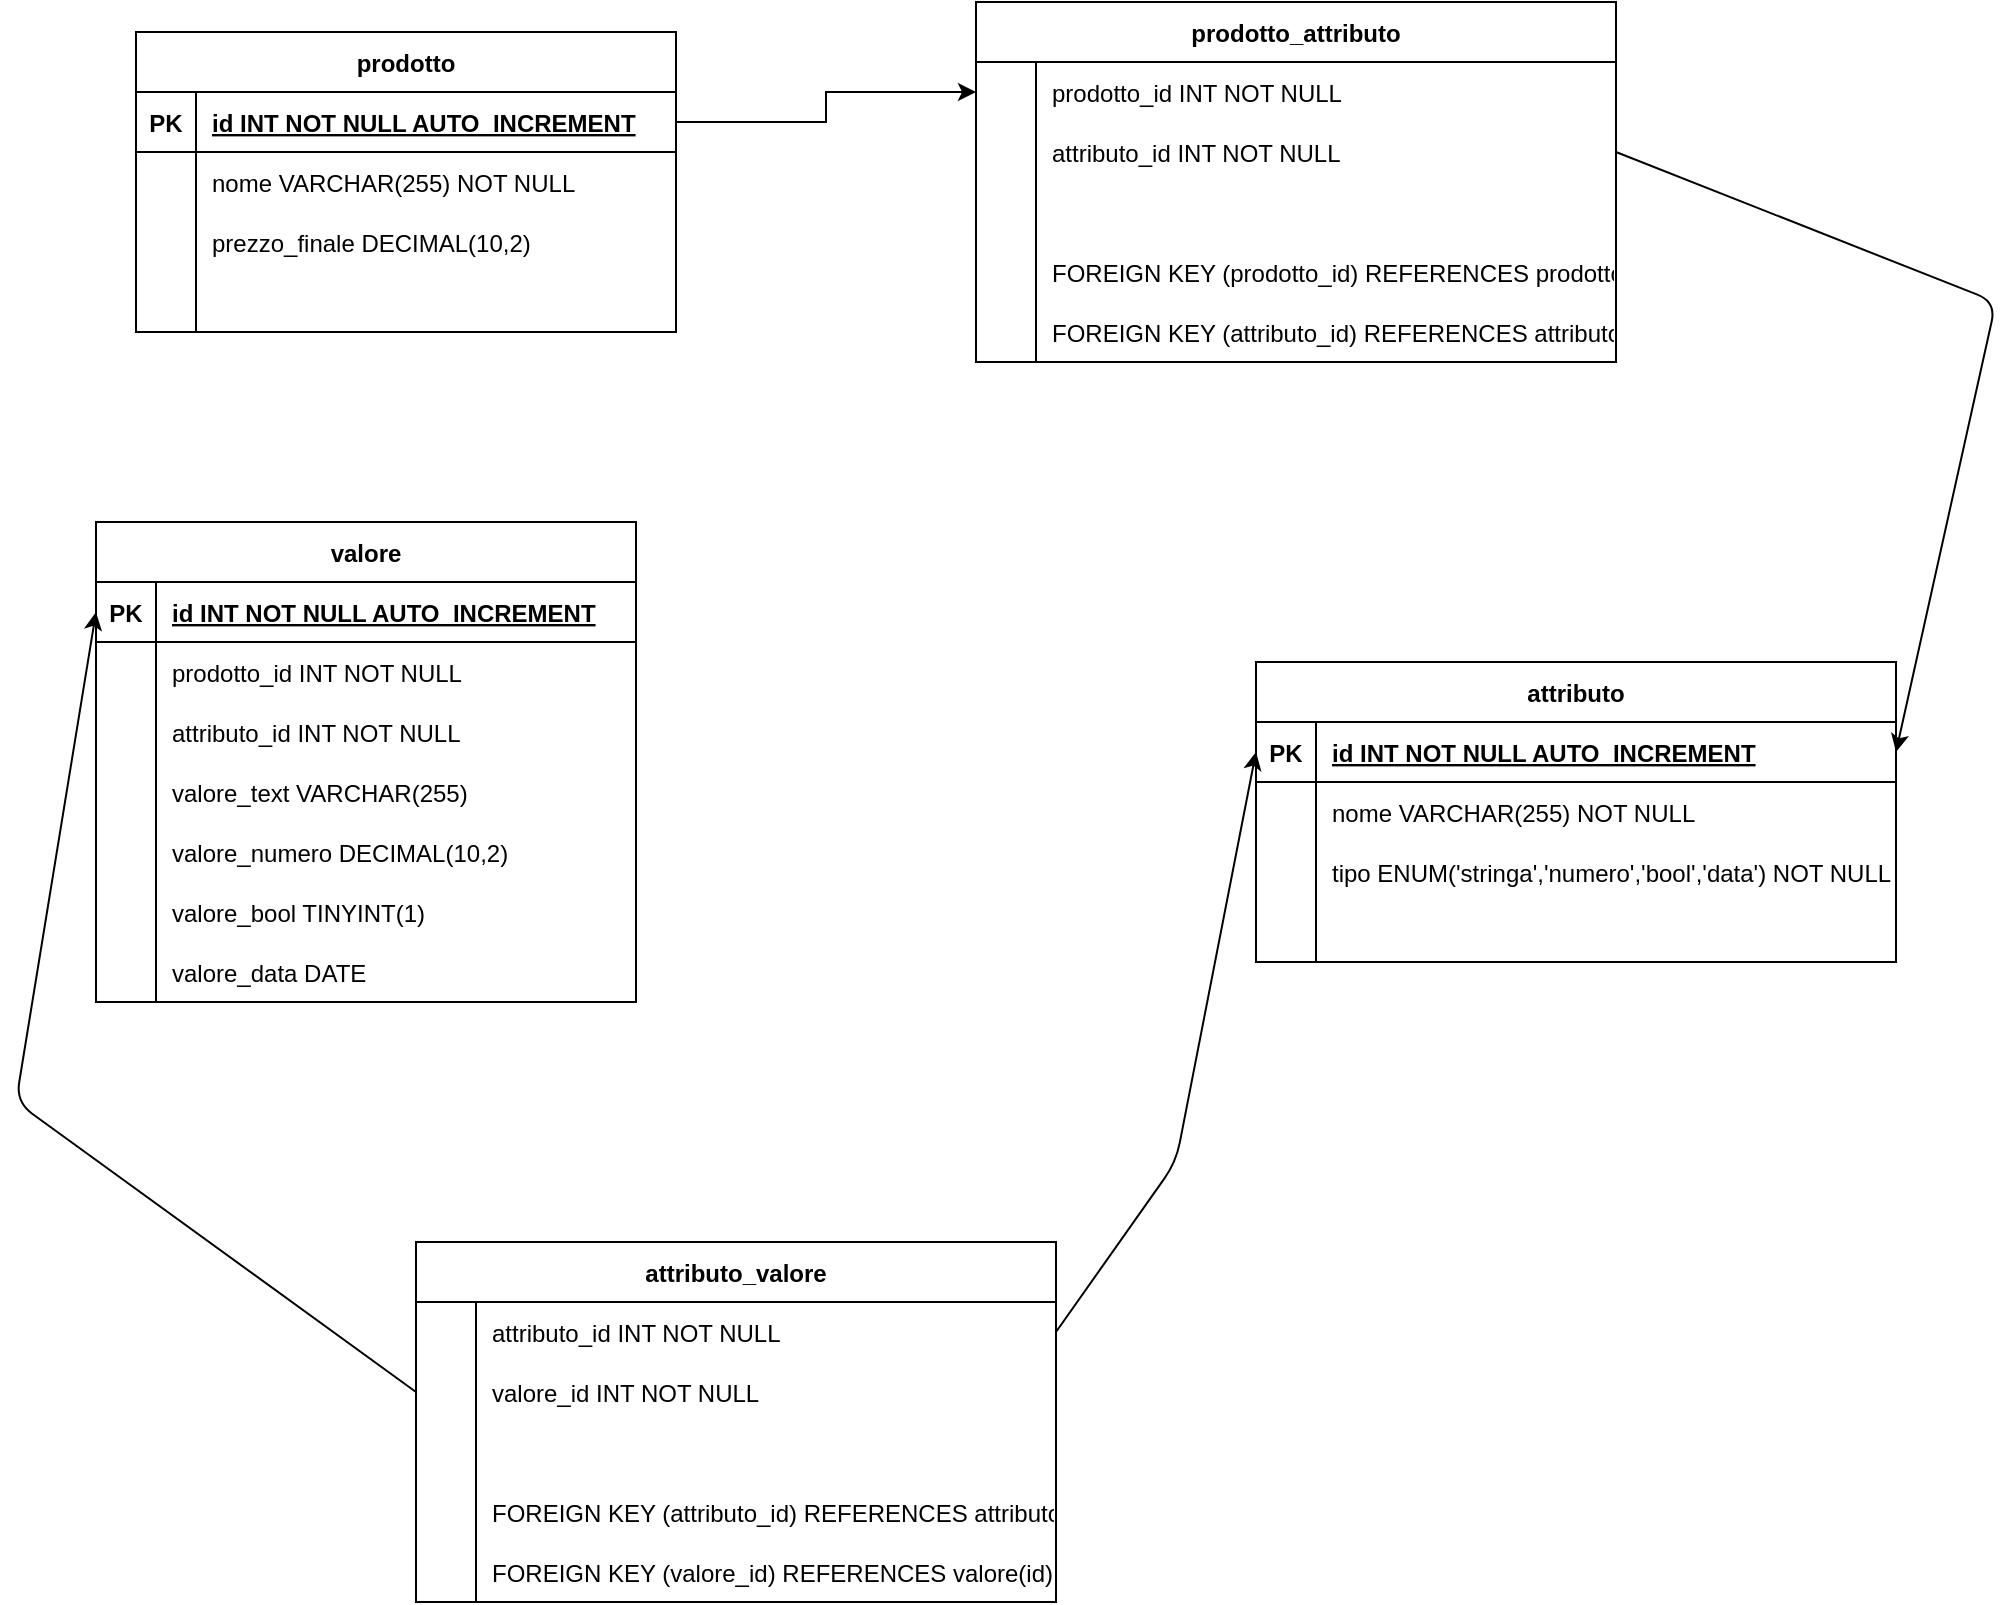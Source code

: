 <mxfile>
    <diagram id="OynADH-fN-pj2HeZMDAU" name="Pagina-1">
        <mxGraphModel dx="2020" dy="947" grid="1" gridSize="10" guides="1" tooltips="1" connect="1" arrows="1" fold="1" page="1" pageScale="1" pageWidth="827" pageHeight="1169" math="0" shadow="0">
            <root>
                <mxCell id="0"/>
                <mxCell id="1" parent="0"/>
                <mxCell id="3qwZoai-P2rGm9FJWeBZ-1" value="prodotto" style="shape=table;startSize=30;container=1;collapsible=1;childLayout=tableLayout;fixedRows=1;rowLines=0;fontStyle=1;align=center;resizeLast=1;" parent="1" vertex="1">
                    <mxGeometry x="-660" y="205" width="270" height="150" as="geometry"/>
                </mxCell>
                <mxCell id="3qwZoai-P2rGm9FJWeBZ-2" value="" style="shape=tableRow;horizontal=0;startSize=0;swimlaneHead=0;swimlaneBody=0;fillColor=none;collapsible=0;dropTarget=0;points=[[0,0.5],[1,0.5]];portConstraint=eastwest;strokeColor=inherit;top=0;left=0;right=0;bottom=1;" parent="3qwZoai-P2rGm9FJWeBZ-1" vertex="1">
                    <mxGeometry y="30" width="270" height="30" as="geometry"/>
                </mxCell>
                <mxCell id="3qwZoai-P2rGm9FJWeBZ-3" value="PK" style="shape=partialRectangle;overflow=hidden;connectable=0;fillColor=none;strokeColor=inherit;top=0;left=0;bottom=0;right=0;fontStyle=1;" parent="3qwZoai-P2rGm9FJWeBZ-2" vertex="1">
                    <mxGeometry width="30" height="30" as="geometry">
                        <mxRectangle width="30" height="30" as="alternateBounds"/>
                    </mxGeometry>
                </mxCell>
                <mxCell id="3qwZoai-P2rGm9FJWeBZ-4" value="id INT NOT NULL AUTO_INCREMENT" style="shape=partialRectangle;overflow=hidden;connectable=0;fillColor=none;align=left;strokeColor=inherit;top=0;left=0;bottom=0;right=0;spacingLeft=6;fontStyle=5;" parent="3qwZoai-P2rGm9FJWeBZ-2" vertex="1">
                    <mxGeometry x="30" width="240" height="30" as="geometry">
                        <mxRectangle width="240" height="30" as="alternateBounds"/>
                    </mxGeometry>
                </mxCell>
                <mxCell id="3qwZoai-P2rGm9FJWeBZ-5" value="" style="shape=tableRow;horizontal=0;startSize=0;swimlaneHead=0;swimlaneBody=0;fillColor=none;collapsible=0;dropTarget=0;points=[[0,0.5],[1,0.5]];portConstraint=eastwest;strokeColor=inherit;top=0;left=0;right=0;bottom=0;" parent="3qwZoai-P2rGm9FJWeBZ-1" vertex="1">
                    <mxGeometry y="60" width="270" height="30" as="geometry"/>
                </mxCell>
                <mxCell id="3qwZoai-P2rGm9FJWeBZ-6" value="" style="shape=partialRectangle;overflow=hidden;connectable=0;fillColor=none;strokeColor=inherit;top=0;left=0;bottom=0;right=0;" parent="3qwZoai-P2rGm9FJWeBZ-5" vertex="1">
                    <mxGeometry width="30" height="30" as="geometry">
                        <mxRectangle width="30" height="30" as="alternateBounds"/>
                    </mxGeometry>
                </mxCell>
                <mxCell id="3qwZoai-P2rGm9FJWeBZ-7" value="nome VARCHAR(255) NOT NULL" style="shape=partialRectangle;overflow=hidden;connectable=0;fillColor=none;align=left;strokeColor=inherit;top=0;left=0;bottom=0;right=0;spacingLeft=6;" parent="3qwZoai-P2rGm9FJWeBZ-5" vertex="1">
                    <mxGeometry x="30" width="240" height="30" as="geometry">
                        <mxRectangle width="240" height="30" as="alternateBounds"/>
                    </mxGeometry>
                </mxCell>
                <mxCell id="3qwZoai-P2rGm9FJWeBZ-8" value="" style="shape=tableRow;horizontal=0;startSize=0;swimlaneHead=0;swimlaneBody=0;fillColor=none;collapsible=0;dropTarget=0;points=[[0,0.5],[1,0.5]];portConstraint=eastwest;strokeColor=inherit;top=0;left=0;right=0;bottom=0;" parent="3qwZoai-P2rGm9FJWeBZ-1" vertex="1">
                    <mxGeometry y="90" width="270" height="30" as="geometry"/>
                </mxCell>
                <mxCell id="3qwZoai-P2rGm9FJWeBZ-9" value="" style="shape=partialRectangle;overflow=hidden;connectable=0;fillColor=none;strokeColor=inherit;top=0;left=0;bottom=0;right=0;" parent="3qwZoai-P2rGm9FJWeBZ-8" vertex="1">
                    <mxGeometry width="30" height="30" as="geometry">
                        <mxRectangle width="30" height="30" as="alternateBounds"/>
                    </mxGeometry>
                </mxCell>
                <mxCell id="3qwZoai-P2rGm9FJWeBZ-10" value="prezzo_finale DECIMAL(10,2)" style="shape=partialRectangle;overflow=hidden;connectable=0;fillColor=none;align=left;strokeColor=inherit;top=0;left=0;bottom=0;right=0;spacingLeft=6;" parent="3qwZoai-P2rGm9FJWeBZ-8" vertex="1">
                    <mxGeometry x="30" width="240" height="30" as="geometry">
                        <mxRectangle width="240" height="30" as="alternateBounds"/>
                    </mxGeometry>
                </mxCell>
                <mxCell id="3qwZoai-P2rGm9FJWeBZ-11" value="" style="shape=tableRow;horizontal=0;startSize=0;swimlaneHead=0;swimlaneBody=0;fillColor=none;collapsible=0;dropTarget=0;points=[[0,0.5],[1,0.5]];portConstraint=eastwest;strokeColor=inherit;top=0;left=0;right=0;bottom=0;" parent="3qwZoai-P2rGm9FJWeBZ-1" vertex="1">
                    <mxGeometry y="120" width="270" height="30" as="geometry"/>
                </mxCell>
                <mxCell id="3qwZoai-P2rGm9FJWeBZ-12" value="" style="shape=partialRectangle;overflow=hidden;connectable=0;fillColor=none;strokeColor=inherit;top=0;left=0;bottom=0;right=0;" parent="3qwZoai-P2rGm9FJWeBZ-11" vertex="1">
                    <mxGeometry width="30" height="30" as="geometry">
                        <mxRectangle width="30" height="30" as="alternateBounds"/>
                    </mxGeometry>
                </mxCell>
                <mxCell id="3qwZoai-P2rGm9FJWeBZ-13" value="" style="shape=partialRectangle;overflow=hidden;connectable=0;fillColor=none;align=left;strokeColor=inherit;top=0;left=0;bottom=0;right=0;spacingLeft=6;" parent="3qwZoai-P2rGm9FJWeBZ-11" vertex="1">
                    <mxGeometry x="30" width="240" height="30" as="geometry">
                        <mxRectangle width="240" height="30" as="alternateBounds"/>
                    </mxGeometry>
                </mxCell>
                <mxCell id="3qwZoai-P2rGm9FJWeBZ-14" value="attributo" style="shape=table;startSize=30;container=1;collapsible=1;childLayout=tableLayout;fixedRows=1;rowLines=0;fontStyle=1;align=center;resizeLast=1;" parent="1" vertex="1">
                    <mxGeometry x="-100" y="520" width="320" height="150" as="geometry"/>
                </mxCell>
                <mxCell id="3qwZoai-P2rGm9FJWeBZ-15" value="" style="shape=tableRow;horizontal=0;startSize=0;swimlaneHead=0;swimlaneBody=0;fillColor=none;collapsible=0;dropTarget=0;points=[[0,0.5],[1,0.5]];portConstraint=eastwest;strokeColor=inherit;top=0;left=0;right=0;bottom=1;" parent="3qwZoai-P2rGm9FJWeBZ-14" vertex="1">
                    <mxGeometry y="30" width="320" height="30" as="geometry"/>
                </mxCell>
                <mxCell id="3qwZoai-P2rGm9FJWeBZ-16" value="PK" style="shape=partialRectangle;overflow=hidden;connectable=0;fillColor=none;strokeColor=inherit;top=0;left=0;bottom=0;right=0;fontStyle=1;" parent="3qwZoai-P2rGm9FJWeBZ-15" vertex="1">
                    <mxGeometry width="30" height="30" as="geometry">
                        <mxRectangle width="30" height="30" as="alternateBounds"/>
                    </mxGeometry>
                </mxCell>
                <mxCell id="3qwZoai-P2rGm9FJWeBZ-17" value="id INT NOT NULL AUTO_INCREMENT" style="shape=partialRectangle;overflow=hidden;connectable=0;fillColor=none;align=left;strokeColor=inherit;top=0;left=0;bottom=0;right=0;spacingLeft=6;fontStyle=5;" parent="3qwZoai-P2rGm9FJWeBZ-15" vertex="1">
                    <mxGeometry x="30" width="290" height="30" as="geometry">
                        <mxRectangle width="290" height="30" as="alternateBounds"/>
                    </mxGeometry>
                </mxCell>
                <mxCell id="3qwZoai-P2rGm9FJWeBZ-18" value="" style="shape=tableRow;horizontal=0;startSize=0;swimlaneHead=0;swimlaneBody=0;fillColor=none;collapsible=0;dropTarget=0;points=[[0,0.5],[1,0.5]];portConstraint=eastwest;strokeColor=inherit;top=0;left=0;right=0;bottom=0;" parent="3qwZoai-P2rGm9FJWeBZ-14" vertex="1">
                    <mxGeometry y="60" width="320" height="30" as="geometry"/>
                </mxCell>
                <mxCell id="3qwZoai-P2rGm9FJWeBZ-19" value="" style="shape=partialRectangle;overflow=hidden;connectable=0;fillColor=none;strokeColor=inherit;top=0;left=0;bottom=0;right=0;" parent="3qwZoai-P2rGm9FJWeBZ-18" vertex="1">
                    <mxGeometry width="30" height="30" as="geometry">
                        <mxRectangle width="30" height="30" as="alternateBounds"/>
                    </mxGeometry>
                </mxCell>
                <mxCell id="3qwZoai-P2rGm9FJWeBZ-20" value="nome VARCHAR(255) NOT NULL" style="shape=partialRectangle;overflow=hidden;connectable=0;fillColor=none;align=left;strokeColor=inherit;top=0;left=0;bottom=0;right=0;spacingLeft=6;" parent="3qwZoai-P2rGm9FJWeBZ-18" vertex="1">
                    <mxGeometry x="30" width="290" height="30" as="geometry">
                        <mxRectangle width="290" height="30" as="alternateBounds"/>
                    </mxGeometry>
                </mxCell>
                <mxCell id="3qwZoai-P2rGm9FJWeBZ-21" value="" style="shape=tableRow;horizontal=0;startSize=0;swimlaneHead=0;swimlaneBody=0;fillColor=none;collapsible=0;dropTarget=0;points=[[0,0.5],[1,0.5]];portConstraint=eastwest;strokeColor=inherit;top=0;left=0;right=0;bottom=0;" parent="3qwZoai-P2rGm9FJWeBZ-14" vertex="1">
                    <mxGeometry y="90" width="320" height="30" as="geometry"/>
                </mxCell>
                <mxCell id="3qwZoai-P2rGm9FJWeBZ-22" value="" style="shape=partialRectangle;overflow=hidden;connectable=0;fillColor=none;strokeColor=inherit;top=0;left=0;bottom=0;right=0;" parent="3qwZoai-P2rGm9FJWeBZ-21" vertex="1">
                    <mxGeometry width="30" height="30" as="geometry">
                        <mxRectangle width="30" height="30" as="alternateBounds"/>
                    </mxGeometry>
                </mxCell>
                <mxCell id="3qwZoai-P2rGm9FJWeBZ-23" value="tipo ENUM('stringa','numero','bool','data') NOT NULL" style="shape=partialRectangle;overflow=hidden;connectable=0;fillColor=none;align=left;strokeColor=inherit;top=0;left=0;bottom=0;right=0;spacingLeft=6;" parent="3qwZoai-P2rGm9FJWeBZ-21" vertex="1">
                    <mxGeometry x="30" width="290" height="30" as="geometry">
                        <mxRectangle width="290" height="30" as="alternateBounds"/>
                    </mxGeometry>
                </mxCell>
                <mxCell id="3qwZoai-P2rGm9FJWeBZ-24" value="" style="shape=tableRow;horizontal=0;startSize=0;swimlaneHead=0;swimlaneBody=0;fillColor=none;collapsible=0;dropTarget=0;points=[[0,0.5],[1,0.5]];portConstraint=eastwest;strokeColor=inherit;top=0;left=0;right=0;bottom=0;" parent="3qwZoai-P2rGm9FJWeBZ-14" vertex="1">
                    <mxGeometry y="120" width="320" height="30" as="geometry"/>
                </mxCell>
                <mxCell id="3qwZoai-P2rGm9FJWeBZ-25" value="" style="shape=partialRectangle;overflow=hidden;connectable=0;fillColor=none;strokeColor=inherit;top=0;left=0;bottom=0;right=0;" parent="3qwZoai-P2rGm9FJWeBZ-24" vertex="1">
                    <mxGeometry width="30" height="30" as="geometry">
                        <mxRectangle width="30" height="30" as="alternateBounds"/>
                    </mxGeometry>
                </mxCell>
                <mxCell id="3qwZoai-P2rGm9FJWeBZ-26" value="" style="shape=partialRectangle;overflow=hidden;connectable=0;fillColor=none;align=left;strokeColor=inherit;top=0;left=0;bottom=0;right=0;spacingLeft=6;" parent="3qwZoai-P2rGm9FJWeBZ-24" vertex="1">
                    <mxGeometry x="30" width="290" height="30" as="geometry">
                        <mxRectangle width="290" height="30" as="alternateBounds"/>
                    </mxGeometry>
                </mxCell>
                <mxCell id="3qwZoai-P2rGm9FJWeBZ-27" value="valore" style="shape=table;startSize=30;container=1;collapsible=1;childLayout=tableLayout;fixedRows=1;rowLines=0;fontStyle=1;align=center;resizeLast=1;" parent="1" vertex="1">
                    <mxGeometry x="-680" y="450" width="270" height="240" as="geometry"/>
                </mxCell>
                <mxCell id="3qwZoai-P2rGm9FJWeBZ-28" value="" style="shape=tableRow;horizontal=0;startSize=0;swimlaneHead=0;swimlaneBody=0;fillColor=none;collapsible=0;dropTarget=0;points=[[0,0.5],[1,0.5]];portConstraint=eastwest;strokeColor=inherit;top=0;left=0;right=0;bottom=1;" parent="3qwZoai-P2rGm9FJWeBZ-27" vertex="1">
                    <mxGeometry y="30" width="270" height="30" as="geometry"/>
                </mxCell>
                <mxCell id="3qwZoai-P2rGm9FJWeBZ-29" value="PK" style="shape=partialRectangle;overflow=hidden;connectable=0;fillColor=none;strokeColor=inherit;top=0;left=0;bottom=0;right=0;fontStyle=1;" parent="3qwZoai-P2rGm9FJWeBZ-28" vertex="1">
                    <mxGeometry width="30" height="30" as="geometry">
                        <mxRectangle width="30" height="30" as="alternateBounds"/>
                    </mxGeometry>
                </mxCell>
                <mxCell id="3qwZoai-P2rGm9FJWeBZ-30" value="id INT NOT NULL AUTO_INCREMENT" style="shape=partialRectangle;overflow=hidden;connectable=0;fillColor=none;align=left;strokeColor=inherit;top=0;left=0;bottom=0;right=0;spacingLeft=6;fontStyle=5;" parent="3qwZoai-P2rGm9FJWeBZ-28" vertex="1">
                    <mxGeometry x="30" width="240" height="30" as="geometry">
                        <mxRectangle width="240" height="30" as="alternateBounds"/>
                    </mxGeometry>
                </mxCell>
                <mxCell id="3qwZoai-P2rGm9FJWeBZ-31" value="" style="shape=tableRow;horizontal=0;startSize=0;swimlaneHead=0;swimlaneBody=0;fillColor=none;collapsible=0;dropTarget=0;points=[[0,0.5],[1,0.5]];portConstraint=eastwest;strokeColor=inherit;top=0;left=0;right=0;bottom=0;" parent="3qwZoai-P2rGm9FJWeBZ-27" vertex="1">
                    <mxGeometry y="60" width="270" height="30" as="geometry"/>
                </mxCell>
                <mxCell id="3qwZoai-P2rGm9FJWeBZ-32" value="" style="shape=partialRectangle;overflow=hidden;connectable=0;fillColor=none;strokeColor=inherit;top=0;left=0;bottom=0;right=0;" parent="3qwZoai-P2rGm9FJWeBZ-31" vertex="1">
                    <mxGeometry width="30" height="30" as="geometry">
                        <mxRectangle width="30" height="30" as="alternateBounds"/>
                    </mxGeometry>
                </mxCell>
                <mxCell id="3qwZoai-P2rGm9FJWeBZ-33" value="prodotto_id INT NOT NULL" style="shape=partialRectangle;overflow=hidden;connectable=0;fillColor=none;align=left;strokeColor=inherit;top=0;left=0;bottom=0;right=0;spacingLeft=6;" parent="3qwZoai-P2rGm9FJWeBZ-31" vertex="1">
                    <mxGeometry x="30" width="240" height="30" as="geometry">
                        <mxRectangle width="240" height="30" as="alternateBounds"/>
                    </mxGeometry>
                </mxCell>
                <mxCell id="3qwZoai-P2rGm9FJWeBZ-34" value="" style="shape=tableRow;horizontal=0;startSize=0;swimlaneHead=0;swimlaneBody=0;fillColor=none;collapsible=0;dropTarget=0;points=[[0,0.5],[1,0.5]];portConstraint=eastwest;strokeColor=inherit;top=0;left=0;right=0;bottom=0;" parent="3qwZoai-P2rGm9FJWeBZ-27" vertex="1">
                    <mxGeometry y="90" width="270" height="30" as="geometry"/>
                </mxCell>
                <mxCell id="3qwZoai-P2rGm9FJWeBZ-35" value="" style="shape=partialRectangle;overflow=hidden;connectable=0;fillColor=none;strokeColor=inherit;top=0;left=0;bottom=0;right=0;" parent="3qwZoai-P2rGm9FJWeBZ-34" vertex="1">
                    <mxGeometry width="30" height="30" as="geometry">
                        <mxRectangle width="30" height="30" as="alternateBounds"/>
                    </mxGeometry>
                </mxCell>
                <mxCell id="3qwZoai-P2rGm9FJWeBZ-36" value="attributo_id INT NOT NULL" style="shape=partialRectangle;overflow=hidden;connectable=0;fillColor=none;align=left;strokeColor=inherit;top=0;left=0;bottom=0;right=0;spacingLeft=6;" parent="3qwZoai-P2rGm9FJWeBZ-34" vertex="1">
                    <mxGeometry x="30" width="240" height="30" as="geometry">
                        <mxRectangle width="240" height="30" as="alternateBounds"/>
                    </mxGeometry>
                </mxCell>
                <mxCell id="3qwZoai-P2rGm9FJWeBZ-37" value="" style="shape=tableRow;horizontal=0;startSize=0;swimlaneHead=0;swimlaneBody=0;fillColor=none;collapsible=0;dropTarget=0;points=[[0,0.5],[1,0.5]];portConstraint=eastwest;strokeColor=inherit;top=0;left=0;right=0;bottom=0;" parent="3qwZoai-P2rGm9FJWeBZ-27" vertex="1">
                    <mxGeometry y="120" width="270" height="30" as="geometry"/>
                </mxCell>
                <mxCell id="3qwZoai-P2rGm9FJWeBZ-38" value="" style="shape=partialRectangle;overflow=hidden;connectable=0;fillColor=none;strokeColor=inherit;top=0;left=0;bottom=0;right=0;" parent="3qwZoai-P2rGm9FJWeBZ-37" vertex="1">
                    <mxGeometry width="30" height="30" as="geometry">
                        <mxRectangle width="30" height="30" as="alternateBounds"/>
                    </mxGeometry>
                </mxCell>
                <mxCell id="3qwZoai-P2rGm9FJWeBZ-39" value="valore_text VARCHAR(255)" style="shape=partialRectangle;overflow=hidden;connectable=0;fillColor=none;align=left;strokeColor=inherit;top=0;left=0;bottom=0;right=0;spacingLeft=6;" parent="3qwZoai-P2rGm9FJWeBZ-37" vertex="1">
                    <mxGeometry x="30" width="240" height="30" as="geometry">
                        <mxRectangle width="240" height="30" as="alternateBounds"/>
                    </mxGeometry>
                </mxCell>
                <mxCell id="3qwZoai-P2rGm9FJWeBZ-40" value="" style="shape=tableRow;horizontal=0;startSize=0;swimlaneHead=0;swimlaneBody=0;fillColor=none;collapsible=0;dropTarget=0;points=[[0,0.5],[1,0.5]];portConstraint=eastwest;strokeColor=inherit;top=0;left=0;right=0;bottom=0;" parent="3qwZoai-P2rGm9FJWeBZ-27" vertex="1">
                    <mxGeometry y="150" width="270" height="30" as="geometry"/>
                </mxCell>
                <mxCell id="3qwZoai-P2rGm9FJWeBZ-41" value="" style="shape=partialRectangle;overflow=hidden;connectable=0;fillColor=none;strokeColor=inherit;top=0;left=0;bottom=0;right=0;" parent="3qwZoai-P2rGm9FJWeBZ-40" vertex="1">
                    <mxGeometry width="30" height="30" as="geometry">
                        <mxRectangle width="30" height="30" as="alternateBounds"/>
                    </mxGeometry>
                </mxCell>
                <mxCell id="3qwZoai-P2rGm9FJWeBZ-42" value="valore_numero DECIMAL(10,2)" style="shape=partialRectangle;overflow=hidden;connectable=0;fillColor=none;align=left;strokeColor=inherit;top=0;left=0;bottom=0;right=0;spacingLeft=6;" parent="3qwZoai-P2rGm9FJWeBZ-40" vertex="1">
                    <mxGeometry x="30" width="240" height="30" as="geometry">
                        <mxRectangle width="240" height="30" as="alternateBounds"/>
                    </mxGeometry>
                </mxCell>
                <mxCell id="3qwZoai-P2rGm9FJWeBZ-43" value="" style="shape=tableRow;horizontal=0;startSize=0;swimlaneHead=0;swimlaneBody=0;fillColor=none;collapsible=0;dropTarget=0;points=[[0,0.5],[1,0.5]];portConstraint=eastwest;strokeColor=inherit;top=0;left=0;right=0;bottom=0;" parent="3qwZoai-P2rGm9FJWeBZ-27" vertex="1">
                    <mxGeometry y="180" width="270" height="30" as="geometry"/>
                </mxCell>
                <mxCell id="3qwZoai-P2rGm9FJWeBZ-44" value="" style="shape=partialRectangle;overflow=hidden;connectable=0;fillColor=none;strokeColor=inherit;top=0;left=0;bottom=0;right=0;" parent="3qwZoai-P2rGm9FJWeBZ-43" vertex="1">
                    <mxGeometry width="30" height="30" as="geometry">
                        <mxRectangle width="30" height="30" as="alternateBounds"/>
                    </mxGeometry>
                </mxCell>
                <mxCell id="3qwZoai-P2rGm9FJWeBZ-45" value="valore_bool TINYINT(1)" style="shape=partialRectangle;overflow=hidden;connectable=0;fillColor=none;align=left;strokeColor=inherit;top=0;left=0;bottom=0;right=0;spacingLeft=6;" parent="3qwZoai-P2rGm9FJWeBZ-43" vertex="1">
                    <mxGeometry x="30" width="240" height="30" as="geometry">
                        <mxRectangle width="240" height="30" as="alternateBounds"/>
                    </mxGeometry>
                </mxCell>
                <mxCell id="3qwZoai-P2rGm9FJWeBZ-46" value="" style="shape=tableRow;horizontal=0;startSize=0;swimlaneHead=0;swimlaneBody=0;fillColor=none;collapsible=0;dropTarget=0;points=[[0,0.5],[1,0.5]];portConstraint=eastwest;strokeColor=inherit;top=0;left=0;right=0;bottom=0;" parent="3qwZoai-P2rGm9FJWeBZ-27" vertex="1">
                    <mxGeometry y="210" width="270" height="30" as="geometry"/>
                </mxCell>
                <mxCell id="3qwZoai-P2rGm9FJWeBZ-47" value="" style="shape=partialRectangle;overflow=hidden;connectable=0;fillColor=none;strokeColor=inherit;top=0;left=0;bottom=0;right=0;" parent="3qwZoai-P2rGm9FJWeBZ-46" vertex="1">
                    <mxGeometry width="30" height="30" as="geometry">
                        <mxRectangle width="30" height="30" as="alternateBounds"/>
                    </mxGeometry>
                </mxCell>
                <mxCell id="3qwZoai-P2rGm9FJWeBZ-48" value="valore_data DATE" style="shape=partialRectangle;overflow=hidden;connectable=0;fillColor=none;align=left;strokeColor=inherit;top=0;left=0;bottom=0;right=0;spacingLeft=6;" parent="3qwZoai-P2rGm9FJWeBZ-46" vertex="1">
                    <mxGeometry x="30" width="240" height="30" as="geometry">
                        <mxRectangle width="240" height="30" as="alternateBounds"/>
                    </mxGeometry>
                </mxCell>
                <mxCell id="3qwZoai-P2rGm9FJWeBZ-49" value="prodotto_attributo" style="shape=table;startSize=30;container=1;collapsible=1;childLayout=tableLayout;fixedRows=1;rowLines=0;fontStyle=1;align=center;resizeLast=1;" parent="1" vertex="1">
                    <mxGeometry x="-240" y="190" width="320" height="180" as="geometry"/>
                </mxCell>
                <mxCell id="3qwZoai-P2rGm9FJWeBZ-50" value="" style="shape=tableRow;horizontal=0;startSize=0;swimlaneHead=0;swimlaneBody=0;fillColor=none;collapsible=0;dropTarget=0;points=[[0,0.5],[1,0.5]];portConstraint=eastwest;strokeColor=inherit;top=0;left=0;right=0;bottom=0;" parent="3qwZoai-P2rGm9FJWeBZ-49" vertex="1">
                    <mxGeometry y="30" width="320" height="30" as="geometry"/>
                </mxCell>
                <mxCell id="3qwZoai-P2rGm9FJWeBZ-51" value="" style="shape=partialRectangle;overflow=hidden;connectable=0;fillColor=none;strokeColor=inherit;top=0;left=0;bottom=0;right=0;" parent="3qwZoai-P2rGm9FJWeBZ-50" vertex="1">
                    <mxGeometry width="30" height="30" as="geometry">
                        <mxRectangle width="30" height="30" as="alternateBounds"/>
                    </mxGeometry>
                </mxCell>
                <mxCell id="3qwZoai-P2rGm9FJWeBZ-52" value="prodotto_id INT NOT NULL" style="shape=partialRectangle;overflow=hidden;connectable=0;fillColor=none;align=left;strokeColor=inherit;top=0;left=0;bottom=0;right=0;spacingLeft=6;" parent="3qwZoai-P2rGm9FJWeBZ-50" vertex="1">
                    <mxGeometry x="30" width="290" height="30" as="geometry">
                        <mxRectangle width="290" height="30" as="alternateBounds"/>
                    </mxGeometry>
                </mxCell>
                <mxCell id="3qwZoai-P2rGm9FJWeBZ-53" value="" style="shape=tableRow;horizontal=0;startSize=0;swimlaneHead=0;swimlaneBody=0;fillColor=none;collapsible=0;dropTarget=0;points=[[0,0.5],[1,0.5]];portConstraint=eastwest;strokeColor=inherit;top=0;left=0;right=0;bottom=0;" parent="3qwZoai-P2rGm9FJWeBZ-49" vertex="1">
                    <mxGeometry y="60" width="320" height="30" as="geometry"/>
                </mxCell>
                <mxCell id="3qwZoai-P2rGm9FJWeBZ-54" value="" style="shape=partialRectangle;overflow=hidden;connectable=0;fillColor=none;strokeColor=inherit;top=0;left=0;bottom=0;right=0;" parent="3qwZoai-P2rGm9FJWeBZ-53" vertex="1">
                    <mxGeometry width="30" height="30" as="geometry">
                        <mxRectangle width="30" height="30" as="alternateBounds"/>
                    </mxGeometry>
                </mxCell>
                <mxCell id="3qwZoai-P2rGm9FJWeBZ-55" value="attributo_id INT NOT NULL" style="shape=partialRectangle;overflow=hidden;connectable=0;fillColor=none;align=left;strokeColor=inherit;top=0;left=0;bottom=0;right=0;spacingLeft=6;" parent="3qwZoai-P2rGm9FJWeBZ-53" vertex="1">
                    <mxGeometry x="30" width="290" height="30" as="geometry">
                        <mxRectangle width="290" height="30" as="alternateBounds"/>
                    </mxGeometry>
                </mxCell>
                <mxCell id="3qwZoai-P2rGm9FJWeBZ-56" value="" style="shape=tableRow;horizontal=0;startSize=0;swimlaneHead=0;swimlaneBody=0;fillColor=none;collapsible=0;dropTarget=0;points=[[0,0.5],[1,0.5]];portConstraint=eastwest;strokeColor=inherit;top=0;left=0;right=0;bottom=0;" parent="3qwZoai-P2rGm9FJWeBZ-49" vertex="1">
                    <mxGeometry y="90" width="320" height="30" as="geometry"/>
                </mxCell>
                <mxCell id="3qwZoai-P2rGm9FJWeBZ-57" value="" style="shape=partialRectangle;overflow=hidden;connectable=0;fillColor=none;strokeColor=inherit;top=0;left=0;bottom=0;right=0;" parent="3qwZoai-P2rGm9FJWeBZ-56" vertex="1">
                    <mxGeometry width="30" height="30" as="geometry">
                        <mxRectangle width="30" height="30" as="alternateBounds"/>
                    </mxGeometry>
                </mxCell>
                <mxCell id="3qwZoai-P2rGm9FJWeBZ-58" value="" style="shape=partialRectangle;overflow=hidden;connectable=0;fillColor=none;align=left;strokeColor=inherit;top=0;left=0;bottom=0;right=0;spacingLeft=6;" parent="3qwZoai-P2rGm9FJWeBZ-56" vertex="1">
                    <mxGeometry x="30" width="290" height="30" as="geometry">
                        <mxRectangle width="290" height="30" as="alternateBounds"/>
                    </mxGeometry>
                </mxCell>
                <mxCell id="3qwZoai-P2rGm9FJWeBZ-59" value="" style="shape=tableRow;horizontal=0;startSize=0;swimlaneHead=0;swimlaneBody=0;fillColor=none;collapsible=0;dropTarget=0;points=[[0,0.5],[1,0.5]];portConstraint=eastwest;strokeColor=inherit;top=0;left=0;right=0;bottom=0;" parent="3qwZoai-P2rGm9FJWeBZ-49" vertex="1">
                    <mxGeometry y="120" width="320" height="30" as="geometry"/>
                </mxCell>
                <mxCell id="3qwZoai-P2rGm9FJWeBZ-60" value="" style="shape=partialRectangle;overflow=hidden;connectable=0;fillColor=none;strokeColor=inherit;top=0;left=0;bottom=0;right=0;" parent="3qwZoai-P2rGm9FJWeBZ-59" vertex="1">
                    <mxGeometry width="30" height="30" as="geometry">
                        <mxRectangle width="30" height="30" as="alternateBounds"/>
                    </mxGeometry>
                </mxCell>
                <mxCell id="3qwZoai-P2rGm9FJWeBZ-61" value="FOREIGN KEY (prodotto_id) REFERENCES prodotto(id)" style="shape=partialRectangle;overflow=hidden;connectable=0;fillColor=none;align=left;strokeColor=inherit;top=0;left=0;bottom=0;right=0;spacingLeft=6;" parent="3qwZoai-P2rGm9FJWeBZ-59" vertex="1">
                    <mxGeometry x="30" width="290" height="30" as="geometry">
                        <mxRectangle width="290" height="30" as="alternateBounds"/>
                    </mxGeometry>
                </mxCell>
                <mxCell id="3qwZoai-P2rGm9FJWeBZ-62" value="" style="shape=tableRow;horizontal=0;startSize=0;swimlaneHead=0;swimlaneBody=0;fillColor=none;collapsible=0;dropTarget=0;points=[[0,0.5],[1,0.5]];portConstraint=eastwest;strokeColor=inherit;top=0;left=0;right=0;bottom=0;" parent="3qwZoai-P2rGm9FJWeBZ-49" vertex="1">
                    <mxGeometry y="150" width="320" height="30" as="geometry"/>
                </mxCell>
                <mxCell id="3qwZoai-P2rGm9FJWeBZ-63" value="" style="shape=partialRectangle;overflow=hidden;connectable=0;fillColor=none;strokeColor=inherit;top=0;left=0;bottom=0;right=0;" parent="3qwZoai-P2rGm9FJWeBZ-62" vertex="1">
                    <mxGeometry width="30" height="30" as="geometry">
                        <mxRectangle width="30" height="30" as="alternateBounds"/>
                    </mxGeometry>
                </mxCell>
                <mxCell id="3qwZoai-P2rGm9FJWeBZ-64" value="FOREIGN KEY (attributo_id) REFERENCES attributo(id)" style="shape=partialRectangle;overflow=hidden;connectable=0;fillColor=none;align=left;strokeColor=inherit;top=0;left=0;bottom=0;right=0;spacingLeft=6;" parent="3qwZoai-P2rGm9FJWeBZ-62" vertex="1">
                    <mxGeometry x="30" width="290" height="30" as="geometry">
                        <mxRectangle width="290" height="30" as="alternateBounds"/>
                    </mxGeometry>
                </mxCell>
                <mxCell id="3qwZoai-P2rGm9FJWeBZ-65" value="attributo_valore" style="shape=table;startSize=30;container=1;collapsible=1;childLayout=tableLayout;fixedRows=1;rowLines=0;fontStyle=1;align=center;resizeLast=1;" parent="1" vertex="1">
                    <mxGeometry x="-520" y="810" width="320" height="180" as="geometry"/>
                </mxCell>
                <mxCell id="3qwZoai-P2rGm9FJWeBZ-66" value="" style="shape=tableRow;horizontal=0;startSize=0;swimlaneHead=0;swimlaneBody=0;fillColor=none;collapsible=0;dropTarget=0;points=[[0,0.5],[1,0.5]];portConstraint=eastwest;strokeColor=inherit;top=0;left=0;right=0;bottom=0;" parent="3qwZoai-P2rGm9FJWeBZ-65" vertex="1">
                    <mxGeometry y="30" width="320" height="30" as="geometry"/>
                </mxCell>
                <mxCell id="3qwZoai-P2rGm9FJWeBZ-67" value="" style="shape=partialRectangle;overflow=hidden;connectable=0;fillColor=none;strokeColor=inherit;top=0;left=0;bottom=0;right=0;" parent="3qwZoai-P2rGm9FJWeBZ-66" vertex="1">
                    <mxGeometry width="30" height="30" as="geometry">
                        <mxRectangle width="30" height="30" as="alternateBounds"/>
                    </mxGeometry>
                </mxCell>
                <mxCell id="3qwZoai-P2rGm9FJWeBZ-68" value="attributo_id INT NOT NULL" style="shape=partialRectangle;overflow=hidden;connectable=0;fillColor=none;align=left;strokeColor=inherit;top=0;left=0;bottom=0;right=0;spacingLeft=6;" parent="3qwZoai-P2rGm9FJWeBZ-66" vertex="1">
                    <mxGeometry x="30" width="290" height="30" as="geometry">
                        <mxRectangle width="290" height="30" as="alternateBounds"/>
                    </mxGeometry>
                </mxCell>
                <mxCell id="3qwZoai-P2rGm9FJWeBZ-69" value="" style="shape=tableRow;horizontal=0;startSize=0;swimlaneHead=0;swimlaneBody=0;fillColor=none;collapsible=0;dropTarget=0;points=[[0,0.5],[1,0.5]];portConstraint=eastwest;strokeColor=inherit;top=0;left=0;right=0;bottom=0;" parent="3qwZoai-P2rGm9FJWeBZ-65" vertex="1">
                    <mxGeometry y="60" width="320" height="30" as="geometry"/>
                </mxCell>
                <mxCell id="3qwZoai-P2rGm9FJWeBZ-70" value="" style="shape=partialRectangle;overflow=hidden;connectable=0;fillColor=none;strokeColor=inherit;top=0;left=0;bottom=0;right=0;" parent="3qwZoai-P2rGm9FJWeBZ-69" vertex="1">
                    <mxGeometry width="30" height="30" as="geometry">
                        <mxRectangle width="30" height="30" as="alternateBounds"/>
                    </mxGeometry>
                </mxCell>
                <mxCell id="3qwZoai-P2rGm9FJWeBZ-71" value="valore_id INT NOT NULL" style="shape=partialRectangle;overflow=hidden;connectable=0;fillColor=none;align=left;strokeColor=inherit;top=0;left=0;bottom=0;right=0;spacingLeft=6;" parent="3qwZoai-P2rGm9FJWeBZ-69" vertex="1">
                    <mxGeometry x="30" width="290" height="30" as="geometry">
                        <mxRectangle width="290" height="30" as="alternateBounds"/>
                    </mxGeometry>
                </mxCell>
                <mxCell id="3qwZoai-P2rGm9FJWeBZ-72" value="" style="shape=tableRow;horizontal=0;startSize=0;swimlaneHead=0;swimlaneBody=0;fillColor=none;collapsible=0;dropTarget=0;points=[[0,0.5],[1,0.5]];portConstraint=eastwest;strokeColor=inherit;top=0;left=0;right=0;bottom=0;" parent="3qwZoai-P2rGm9FJWeBZ-65" vertex="1">
                    <mxGeometry y="90" width="320" height="30" as="geometry"/>
                </mxCell>
                <mxCell id="3qwZoai-P2rGm9FJWeBZ-73" value="" style="shape=partialRectangle;overflow=hidden;connectable=0;fillColor=none;strokeColor=inherit;top=0;left=0;bottom=0;right=0;" parent="3qwZoai-P2rGm9FJWeBZ-72" vertex="1">
                    <mxGeometry width="30" height="30" as="geometry">
                        <mxRectangle width="30" height="30" as="alternateBounds"/>
                    </mxGeometry>
                </mxCell>
                <mxCell id="3qwZoai-P2rGm9FJWeBZ-74" value="" style="shape=partialRectangle;overflow=hidden;connectable=0;fillColor=none;align=left;strokeColor=inherit;top=0;left=0;bottom=0;right=0;spacingLeft=6;" parent="3qwZoai-P2rGm9FJWeBZ-72" vertex="1">
                    <mxGeometry x="30" width="290" height="30" as="geometry">
                        <mxRectangle width="290" height="30" as="alternateBounds"/>
                    </mxGeometry>
                </mxCell>
                <mxCell id="3qwZoai-P2rGm9FJWeBZ-75" value="" style="shape=tableRow;horizontal=0;startSize=0;swimlaneHead=0;swimlaneBody=0;fillColor=none;collapsible=0;dropTarget=0;points=[[0,0.5],[1,0.5]];portConstraint=eastwest;strokeColor=inherit;top=0;left=0;right=0;bottom=0;" parent="3qwZoai-P2rGm9FJWeBZ-65" vertex="1">
                    <mxGeometry y="120" width="320" height="30" as="geometry"/>
                </mxCell>
                <mxCell id="3qwZoai-P2rGm9FJWeBZ-76" value="" style="shape=partialRectangle;overflow=hidden;connectable=0;fillColor=none;strokeColor=inherit;top=0;left=0;bottom=0;right=0;" parent="3qwZoai-P2rGm9FJWeBZ-75" vertex="1">
                    <mxGeometry width="30" height="30" as="geometry">
                        <mxRectangle width="30" height="30" as="alternateBounds"/>
                    </mxGeometry>
                </mxCell>
                <mxCell id="3qwZoai-P2rGm9FJWeBZ-77" value="FOREIGN KEY (attributo_id) REFERENCES attributo(id)" style="shape=partialRectangle;overflow=hidden;connectable=0;fillColor=none;align=left;strokeColor=inherit;top=0;left=0;bottom=0;right=0;spacingLeft=6;" parent="3qwZoai-P2rGm9FJWeBZ-75" vertex="1">
                    <mxGeometry x="30" width="290" height="30" as="geometry">
                        <mxRectangle width="290" height="30" as="alternateBounds"/>
                    </mxGeometry>
                </mxCell>
                <mxCell id="3qwZoai-P2rGm9FJWeBZ-78" value="" style="shape=tableRow;horizontal=0;startSize=0;swimlaneHead=0;swimlaneBody=0;fillColor=none;collapsible=0;dropTarget=0;points=[[0,0.5],[1,0.5]];portConstraint=eastwest;strokeColor=inherit;top=0;left=0;right=0;bottom=0;" parent="3qwZoai-P2rGm9FJWeBZ-65" vertex="1">
                    <mxGeometry y="150" width="320" height="30" as="geometry"/>
                </mxCell>
                <mxCell id="3qwZoai-P2rGm9FJWeBZ-79" value="" style="shape=partialRectangle;overflow=hidden;connectable=0;fillColor=none;strokeColor=inherit;top=0;left=0;bottom=0;right=0;" parent="3qwZoai-P2rGm9FJWeBZ-78" vertex="1">
                    <mxGeometry width="30" height="30" as="geometry">
                        <mxRectangle width="30" height="30" as="alternateBounds"/>
                    </mxGeometry>
                </mxCell>
                <mxCell id="3qwZoai-P2rGm9FJWeBZ-80" value="FOREIGN KEY (valore_id) REFERENCES valore(id)" style="shape=partialRectangle;overflow=hidden;connectable=0;fillColor=none;align=left;strokeColor=inherit;top=0;left=0;bottom=0;right=0;spacingLeft=6;" parent="3qwZoai-P2rGm9FJWeBZ-78" vertex="1">
                    <mxGeometry x="30" width="290" height="30" as="geometry">
                        <mxRectangle width="290" height="30" as="alternateBounds"/>
                    </mxGeometry>
                </mxCell>
                <mxCell id="3qwZoai-P2rGm9FJWeBZ-85" style="edgeStyle=orthogonalEdgeStyle;rounded=0;orthogonalLoop=1;jettySize=auto;html=1;exitX=1;exitY=0.5;exitDx=0;exitDy=0;" parent="1" source="3qwZoai-P2rGm9FJWeBZ-2" target="3qwZoai-P2rGm9FJWeBZ-50" edge="1">
                    <mxGeometry relative="1" as="geometry"/>
                </mxCell>
                <mxCell id="2" style="edgeStyle=none;html=1;exitX=1;exitY=0.5;exitDx=0;exitDy=0;entryX=1;entryY=0.5;entryDx=0;entryDy=0;" edge="1" parent="1" source="3qwZoai-P2rGm9FJWeBZ-53" target="3qwZoai-P2rGm9FJWeBZ-15">
                    <mxGeometry relative="1" as="geometry">
                        <Array as="points">
                            <mxPoint x="270" y="340"/>
                        </Array>
                    </mxGeometry>
                </mxCell>
                <mxCell id="3" style="edgeStyle=none;html=1;exitX=0;exitY=0.5;exitDx=0;exitDy=0;entryX=0;entryY=0.5;entryDx=0;entryDy=0;" edge="1" parent="1" source="3qwZoai-P2rGm9FJWeBZ-69" target="3qwZoai-P2rGm9FJWeBZ-28">
                    <mxGeometry relative="1" as="geometry">
                        <Array as="points">
                            <mxPoint x="-720" y="740"/>
                        </Array>
                    </mxGeometry>
                </mxCell>
                <mxCell id="4" style="edgeStyle=none;html=1;entryX=0;entryY=0.5;entryDx=0;entryDy=0;exitX=1;exitY=0.5;exitDx=0;exitDy=0;" edge="1" parent="1" source="3qwZoai-P2rGm9FJWeBZ-66" target="3qwZoai-P2rGm9FJWeBZ-15">
                    <mxGeometry relative="1" as="geometry">
                        <Array as="points">
                            <mxPoint x="-140" y="770"/>
                        </Array>
                    </mxGeometry>
                </mxCell>
            </root>
        </mxGraphModel>
    </diagram>
</mxfile>